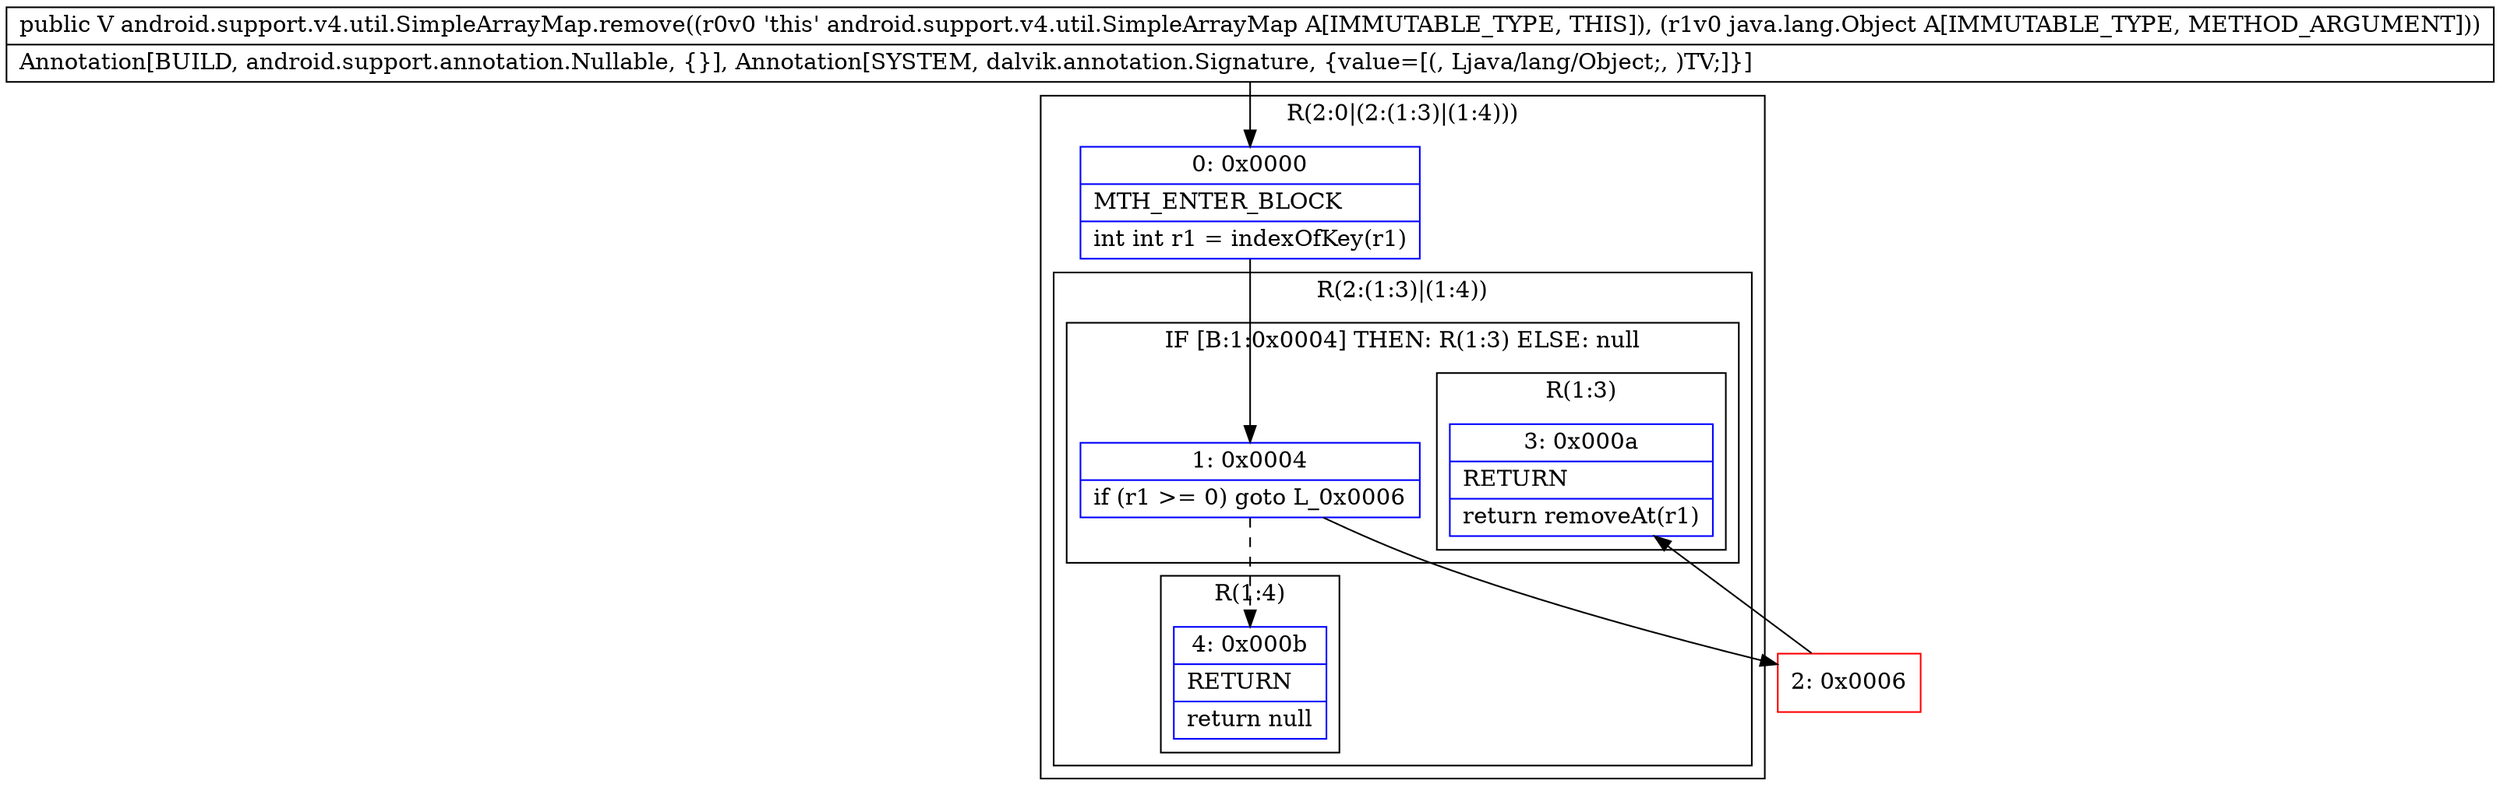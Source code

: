 digraph "CFG forandroid.support.v4.util.SimpleArrayMap.remove(Ljava\/lang\/Object;)Ljava\/lang\/Object;" {
subgraph cluster_Region_2141225662 {
label = "R(2:0|(2:(1:3)|(1:4)))";
node [shape=record,color=blue];
Node_0 [shape=record,label="{0\:\ 0x0000|MTH_ENTER_BLOCK\l|int int r1 = indexOfKey(r1)\l}"];
subgraph cluster_Region_567550664 {
label = "R(2:(1:3)|(1:4))";
node [shape=record,color=blue];
subgraph cluster_IfRegion_1004352435 {
label = "IF [B:1:0x0004] THEN: R(1:3) ELSE: null";
node [shape=record,color=blue];
Node_1 [shape=record,label="{1\:\ 0x0004|if (r1 \>= 0) goto L_0x0006\l}"];
subgraph cluster_Region_763535374 {
label = "R(1:3)";
node [shape=record,color=blue];
Node_3 [shape=record,label="{3\:\ 0x000a|RETURN\l|return removeAt(r1)\l}"];
}
}
subgraph cluster_Region_1437193733 {
label = "R(1:4)";
node [shape=record,color=blue];
Node_4 [shape=record,label="{4\:\ 0x000b|RETURN\l|return null\l}"];
}
}
}
Node_2 [shape=record,color=red,label="{2\:\ 0x0006}"];
MethodNode[shape=record,label="{public V android.support.v4.util.SimpleArrayMap.remove((r0v0 'this' android.support.v4.util.SimpleArrayMap A[IMMUTABLE_TYPE, THIS]), (r1v0 java.lang.Object A[IMMUTABLE_TYPE, METHOD_ARGUMENT]))  | Annotation[BUILD, android.support.annotation.Nullable, \{\}], Annotation[SYSTEM, dalvik.annotation.Signature, \{value=[(, Ljava\/lang\/Object;, )TV;]\}]\l}"];
MethodNode -> Node_0;
Node_0 -> Node_1;
Node_1 -> Node_2;
Node_1 -> Node_4[style=dashed];
Node_2 -> Node_3;
}

